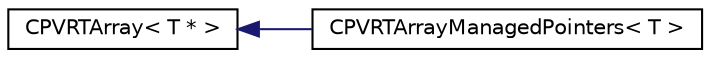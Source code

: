 digraph "Graphical Class Hierarchy"
{
  edge [fontname="Helvetica",fontsize="10",labelfontname="Helvetica",labelfontsize="10"];
  node [fontname="Helvetica",fontsize="10",shape=record];
  rankdir="LR";
  Node1 [label="CPVRTArray\< T * \>",height=0.2,width=0.4,color="black", fillcolor="white", style="filled",URL="$class_c_p_v_r_t_array.html"];
  Node1 -> Node2 [dir="back",color="midnightblue",fontsize="10",style="solid",fontname="Helvetica"];
  Node2 [label="CPVRTArrayManagedPointers\< T \>",height=0.2,width=0.4,color="black", fillcolor="white", style="filled",URL="$class_c_p_v_r_t_array_managed_pointers.html",tooltip="Maintains an array of managed pointers. "];
}
